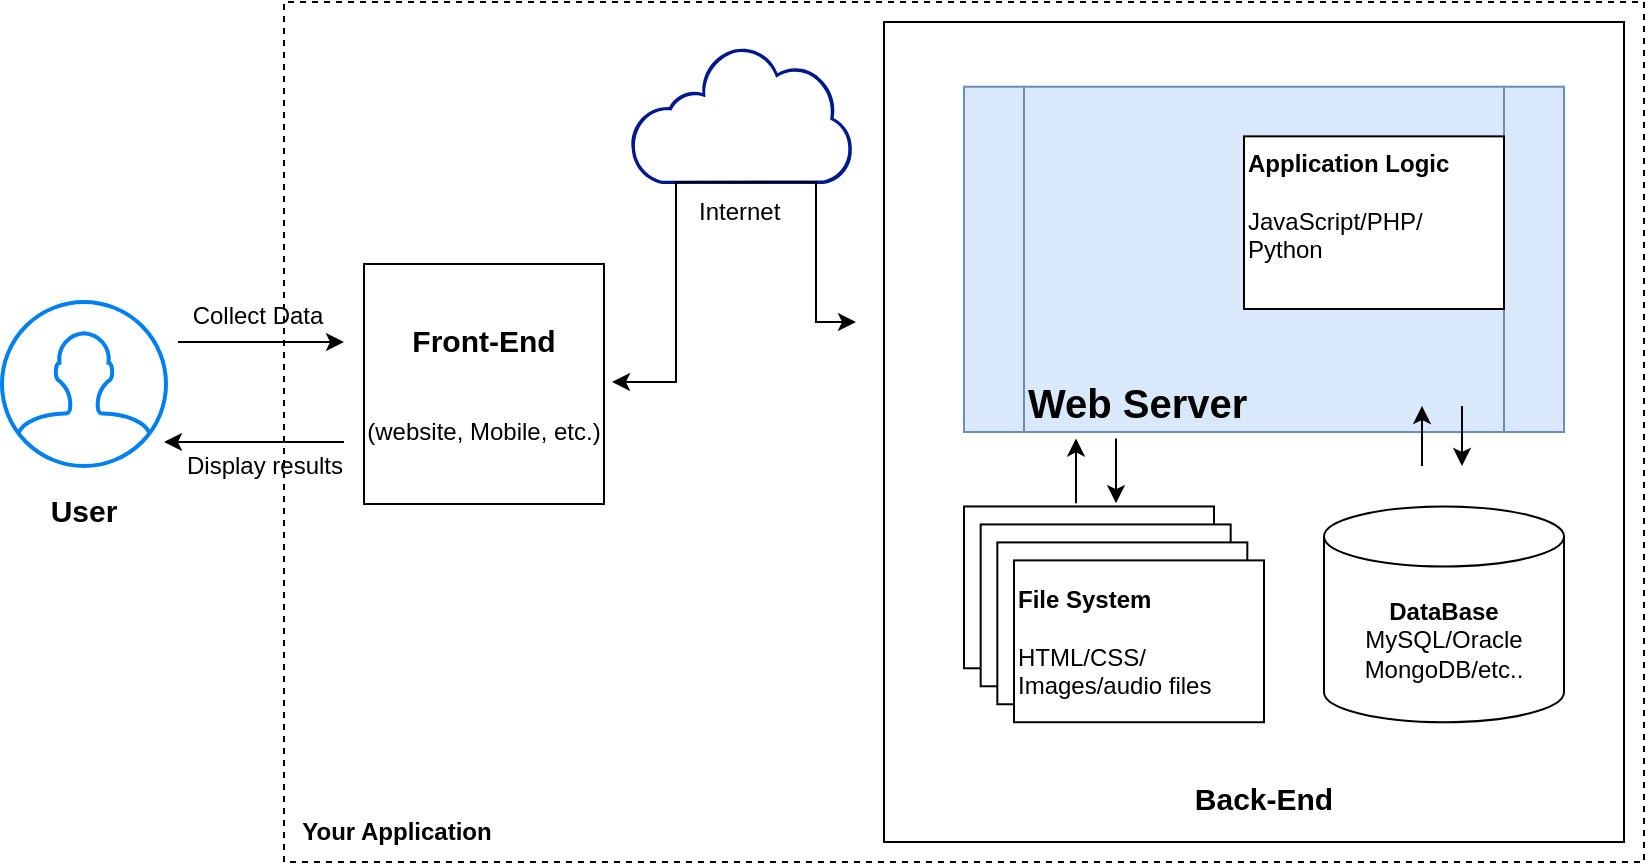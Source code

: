 <mxfile version="21.0.2" type="device"><diagram name="Page-1" id="g2g8IyyQj_-e7KMaOauB"><mxGraphModel dx="1050" dy="483" grid="1" gridSize="10" guides="1" tooltips="1" connect="1" arrows="1" fold="1" page="1" pageScale="1" pageWidth="850" pageHeight="1100" math="0" shadow="0"><root><mxCell id="0"/><mxCell id="1" parent="0"/><mxCell id="QqQCdwgRiuENosPH9Kgu-6" value="" style="html=1;verticalLabelPosition=bottom;align=center;labelBackgroundColor=#ffffff;verticalAlign=top;strokeWidth=2;strokeColor=#0080F0;shadow=0;dashed=0;shape=mxgraph.ios7.icons.user;" vertex="1" parent="1"><mxGeometry x="19" y="190" width="82" height="82" as="geometry"/></mxCell><mxCell id="QqQCdwgRiuENosPH9Kgu-7" value="&lt;b style=&quot;font-size: 15px;&quot;&gt;Front-End&lt;br&gt;&lt;/b&gt;&lt;br&gt;&lt;br&gt;(website, Mobile, etc.)" style="whiteSpace=wrap;html=1;aspect=fixed;" vertex="1" parent="1"><mxGeometry x="200" y="171" width="120" height="120" as="geometry"/></mxCell><mxCell id="QqQCdwgRiuENosPH9Kgu-8" value="Internet&amp;nbsp;" style="sketch=0;aspect=fixed;pointerEvents=1;shadow=0;dashed=0;html=1;strokeColor=none;labelPosition=center;verticalLabelPosition=bottom;verticalAlign=top;align=center;fillColor=#00188D;shape=mxgraph.mscae.enterprise.internet_hollow" vertex="1" parent="1"><mxGeometry x="333" y="62" width="111.29" height="69" as="geometry"/></mxCell><mxCell id="QqQCdwgRiuENosPH9Kgu-46" value="" style="group" vertex="1" connectable="0" parent="1"><mxGeometry x="460" y="50" width="370" height="410" as="geometry"/></mxCell><mxCell id="QqQCdwgRiuENosPH9Kgu-36" value="" style="rounded=0;whiteSpace=wrap;html=1;" vertex="1" parent="QqQCdwgRiuENosPH9Kgu-46"><mxGeometry width="370" height="410" as="geometry"/></mxCell><mxCell id="QqQCdwgRiuENosPH9Kgu-37" value="" style="group" vertex="1" connectable="0" parent="QqQCdwgRiuENosPH9Kgu-46"><mxGeometry x="40" y="32.368" width="300" height="317.75" as="geometry"/></mxCell><mxCell id="QqQCdwgRiuENosPH9Kgu-38" value="Web Server" style="shape=process;whiteSpace=wrap;html=1;backgroundOutline=1;fillColor=#dae8fc;strokeColor=#6c8ebf;align=left;verticalAlign=bottom;fontStyle=1;fontSize=20;" vertex="1" parent="QqQCdwgRiuENosPH9Kgu-37"><mxGeometry width="300" height="172.632" as="geometry"/></mxCell><mxCell id="QqQCdwgRiuENosPH9Kgu-39" value="&lt;b&gt;Application Logic&lt;/b&gt;&lt;br&gt;&lt;br&gt;JavaScript/PHP/&lt;br&gt;Python" style="whiteSpace=wrap;html=1;align=left;verticalAlign=top;" vertex="1" parent="QqQCdwgRiuENosPH9Kgu-37"><mxGeometry x="140" y="24.816" width="130" height="86.316" as="geometry"/></mxCell><mxCell id="QqQCdwgRiuENosPH9Kgu-40" value="" style="group" vertex="1" connectable="0" parent="QqQCdwgRiuENosPH9Kgu-37"><mxGeometry y="209.855" width="150" height="107.895" as="geometry"/></mxCell><mxCell id="QqQCdwgRiuENosPH9Kgu-41" value="" style="whiteSpace=wrap;html=1;" vertex="1" parent="QqQCdwgRiuENosPH9Kgu-40"><mxGeometry width="125" height="80.921" as="geometry"/></mxCell><mxCell id="QqQCdwgRiuENosPH9Kgu-42" value="" style="whiteSpace=wrap;html=1;" vertex="1" parent="QqQCdwgRiuENosPH9Kgu-40"><mxGeometry x="8.333" y="8.991" width="125" height="80.921" as="geometry"/></mxCell><mxCell id="QqQCdwgRiuENosPH9Kgu-43" value="" style="whiteSpace=wrap;html=1;" vertex="1" parent="QqQCdwgRiuENosPH9Kgu-40"><mxGeometry x="16.667" y="17.982" width="125" height="80.921" as="geometry"/></mxCell><mxCell id="QqQCdwgRiuENosPH9Kgu-44" value="&lt;b&gt;File System&lt;/b&gt;&lt;br&gt;&lt;br&gt;HTML/CSS/&lt;br&gt;Images/audio files" style="whiteSpace=wrap;html=1;align=left;" vertex="1" parent="QqQCdwgRiuENosPH9Kgu-40"><mxGeometry x="25" y="26.974" width="125" height="80.921" as="geometry"/></mxCell><mxCell id="QqQCdwgRiuENosPH9Kgu-45" value="&lt;div style=&quot;&quot;&gt;&lt;b style=&quot;background-color: initial;&quot;&gt;DataBase&lt;/b&gt;&lt;/div&gt;MySQL/Oracle&lt;br&gt;MongoDB/etc.." style="shape=cylinder3;whiteSpace=wrap;html=1;boundedLbl=1;backgroundOutline=1;size=15;" vertex="1" parent="QqQCdwgRiuENosPH9Kgu-37"><mxGeometry x="180" y="209.855" width="120" height="107.895" as="geometry"/></mxCell><mxCell id="QqQCdwgRiuENosPH9Kgu-47" value="&lt;b style=&quot;font-size: 15px;&quot;&gt;Back-End&lt;/b&gt;" style="text;html=1;strokeColor=none;fillColor=none;align=center;verticalAlign=middle;whiteSpace=wrap;rounded=0;fontSize=15;" vertex="1" parent="QqQCdwgRiuENosPH9Kgu-46"><mxGeometry x="150" y="366.842" width="80" height="43.158" as="geometry"/></mxCell><mxCell id="QqQCdwgRiuENosPH9Kgu-59" value="" style="group" vertex="1" connectable="0" parent="QqQCdwgRiuENosPH9Kgu-46"><mxGeometry x="96" y="208.237" width="20" height="32.368" as="geometry"/></mxCell><mxCell id="QqQCdwgRiuENosPH9Kgu-60" value="" style="endArrow=classic;html=1;rounded=0;" edge="1" parent="QqQCdwgRiuENosPH9Kgu-59"><mxGeometry width="50" height="50" relative="1" as="geometry"><mxPoint y="32.368" as="sourcePoint"/><mxPoint as="targetPoint"/></mxGeometry></mxCell><mxCell id="QqQCdwgRiuENosPH9Kgu-61" value="" style="endArrow=classic;html=1;rounded=0;" edge="1" parent="QqQCdwgRiuENosPH9Kgu-59"><mxGeometry width="50" height="50" relative="1" as="geometry"><mxPoint x="20" as="sourcePoint"/><mxPoint x="20" y="32.368" as="targetPoint"/></mxGeometry></mxCell><mxCell id="QqQCdwgRiuENosPH9Kgu-48" value="&lt;b style=&quot;font-size: 15px;&quot;&gt;User&lt;/b&gt;" style="text;html=1;strokeColor=none;fillColor=none;align=center;verticalAlign=middle;whiteSpace=wrap;rounded=0;fontSize=15;" vertex="1" parent="1"><mxGeometry x="30" y="279" width="60" height="30" as="geometry"/></mxCell><mxCell id="QqQCdwgRiuENosPH9Kgu-49" value="" style="endArrow=classic;html=1;rounded=0;" edge="1" parent="1"><mxGeometry width="50" height="50" relative="1" as="geometry"><mxPoint x="107" y="210" as="sourcePoint"/><mxPoint x="190" y="210" as="targetPoint"/><Array as="points"/></mxGeometry></mxCell><mxCell id="QqQCdwgRiuENosPH9Kgu-50" value="" style="endArrow=classic;html=1;rounded=0;" edge="1" parent="1"><mxGeometry width="50" height="50" relative="1" as="geometry"><mxPoint x="190" y="260" as="sourcePoint"/><mxPoint x="100" y="260" as="targetPoint"/><Array as="points"><mxPoint x="190" y="260"/></Array></mxGeometry></mxCell><mxCell id="QqQCdwgRiuENosPH9Kgu-51" value="Collect Data" style="text;html=1;strokeColor=none;fillColor=none;align=center;verticalAlign=middle;whiteSpace=wrap;rounded=0;" vertex="1" parent="1"><mxGeometry x="107" y="187" width="80" height="20" as="geometry"/></mxCell><mxCell id="QqQCdwgRiuENosPH9Kgu-52" value="Display results" style="text;html=1;strokeColor=none;fillColor=none;align=center;verticalAlign=middle;whiteSpace=wrap;rounded=0;" vertex="1" parent="1"><mxGeometry x="107" y="265" width="87" height="14" as="geometry"/></mxCell><mxCell id="QqQCdwgRiuENosPH9Kgu-53" value="" style="endArrow=classic;html=1;rounded=0;" edge="1" parent="1"><mxGeometry width="50" height="50" relative="1" as="geometry"><mxPoint x="326" y="230" as="sourcePoint"/><mxPoint x="446" y="200" as="targetPoint"/><Array as="points"><mxPoint x="356" y="230"/><mxPoint x="356" y="130"/><mxPoint x="426" y="130"/><mxPoint x="426" y="200"/></Array></mxGeometry></mxCell><mxCell id="QqQCdwgRiuENosPH9Kgu-55" value="" style="endArrow=classic;html=1;rounded=0;" edge="1" parent="1"><mxGeometry width="50" height="50" relative="1" as="geometry"><mxPoint x="354" y="230" as="sourcePoint"/><mxPoint x="324" y="230" as="targetPoint"/></mxGeometry></mxCell><mxCell id="QqQCdwgRiuENosPH9Kgu-58" value="" style="group" vertex="1" connectable="0" parent="1"><mxGeometry x="729" y="242" width="20" height="30" as="geometry"/></mxCell><mxCell id="QqQCdwgRiuENosPH9Kgu-56" value="" style="endArrow=classic;html=1;rounded=0;" edge="1" parent="QqQCdwgRiuENosPH9Kgu-58"><mxGeometry width="50" height="50" relative="1" as="geometry"><mxPoint y="30" as="sourcePoint"/><mxPoint as="targetPoint"/></mxGeometry></mxCell><mxCell id="QqQCdwgRiuENosPH9Kgu-57" value="" style="endArrow=classic;html=1;rounded=0;" edge="1" parent="QqQCdwgRiuENosPH9Kgu-58"><mxGeometry width="50" height="50" relative="1" as="geometry"><mxPoint x="20" as="sourcePoint"/><mxPoint x="20" y="30" as="targetPoint"/></mxGeometry></mxCell><mxCell id="QqQCdwgRiuENosPH9Kgu-62" value="" style="endArrow=none;dashed=1;html=1;rounded=0;fontColor=#FF8000;labelBorderColor=none;" edge="1" parent="1"><mxGeometry width="50" height="50" relative="1" as="geometry"><mxPoint x="840" y="40" as="sourcePoint"/><mxPoint x="840" y="40" as="targetPoint"/><Array as="points"><mxPoint x="840" y="470"/><mxPoint x="160" y="470"/><mxPoint x="160" y="40"/></Array></mxGeometry></mxCell><mxCell id="QqQCdwgRiuENosPH9Kgu-63" value="&lt;b&gt;Your Application&lt;/b&gt;" style="text;html=1;strokeColor=none;fillColor=none;align=center;verticalAlign=middle;whiteSpace=wrap;rounded=0;" vertex="1" parent="1"><mxGeometry x="160" y="440" width="113" height="30" as="geometry"/></mxCell></root></mxGraphModel></diagram></mxfile>
